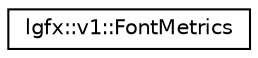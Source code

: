 digraph "Graphical Class Hierarchy"
{
 // LATEX_PDF_SIZE
  edge [fontname="Helvetica",fontsize="10",labelfontname="Helvetica",labelfontsize="10"];
  node [fontname="Helvetica",fontsize="10",shape=record];
  rankdir="LR";
  Node0 [label="lgfx::v1::FontMetrics",height=0.2,width=0.4,color="black", fillcolor="white", style="filled",URL="$d6/d71/structlgfx_1_1v1_1_1FontMetrics.html",tooltip=" "];
}
